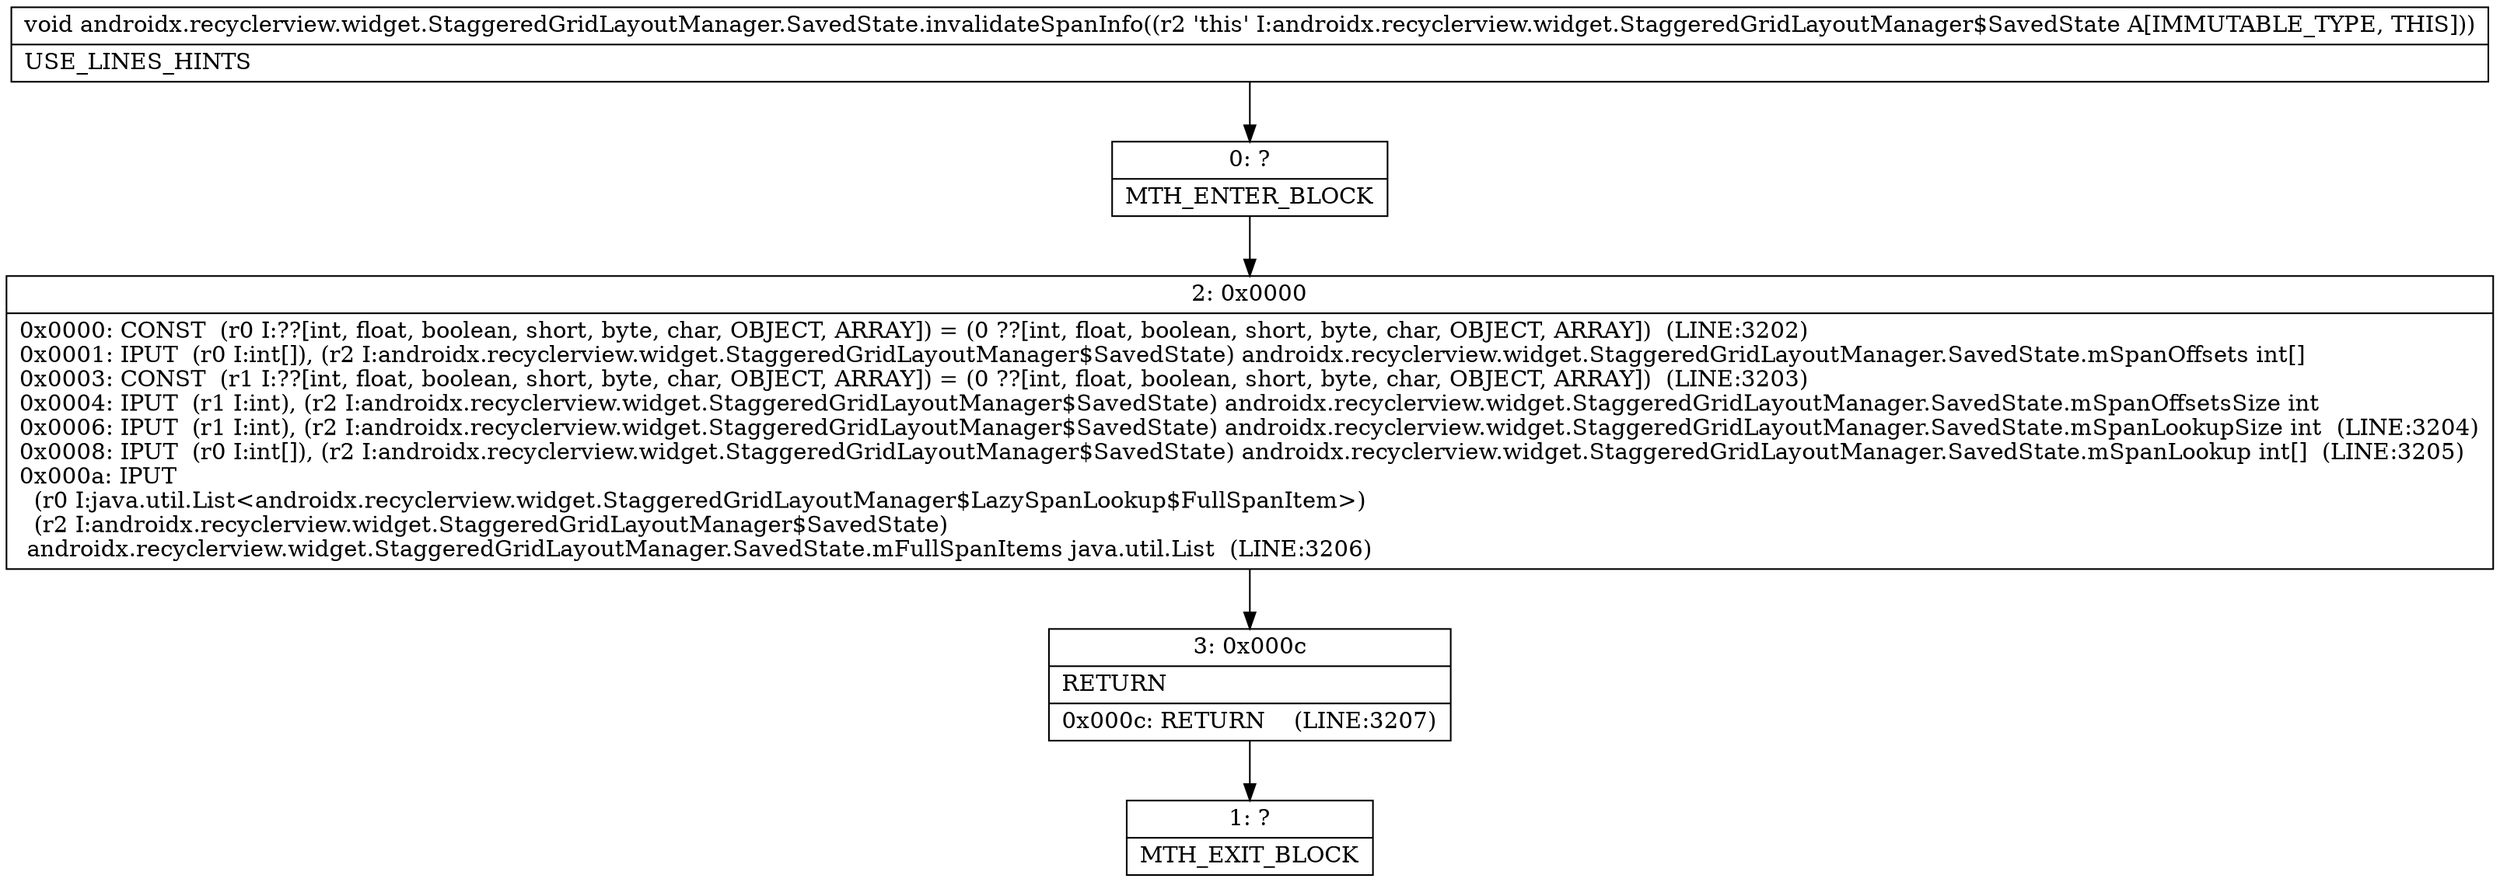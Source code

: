 digraph "CFG forandroidx.recyclerview.widget.StaggeredGridLayoutManager.SavedState.invalidateSpanInfo()V" {
Node_0 [shape=record,label="{0\:\ ?|MTH_ENTER_BLOCK\l}"];
Node_2 [shape=record,label="{2\:\ 0x0000|0x0000: CONST  (r0 I:??[int, float, boolean, short, byte, char, OBJECT, ARRAY]) = (0 ??[int, float, boolean, short, byte, char, OBJECT, ARRAY])  (LINE:3202)\l0x0001: IPUT  (r0 I:int[]), (r2 I:androidx.recyclerview.widget.StaggeredGridLayoutManager$SavedState) androidx.recyclerview.widget.StaggeredGridLayoutManager.SavedState.mSpanOffsets int[] \l0x0003: CONST  (r1 I:??[int, float, boolean, short, byte, char, OBJECT, ARRAY]) = (0 ??[int, float, boolean, short, byte, char, OBJECT, ARRAY])  (LINE:3203)\l0x0004: IPUT  (r1 I:int), (r2 I:androidx.recyclerview.widget.StaggeredGridLayoutManager$SavedState) androidx.recyclerview.widget.StaggeredGridLayoutManager.SavedState.mSpanOffsetsSize int \l0x0006: IPUT  (r1 I:int), (r2 I:androidx.recyclerview.widget.StaggeredGridLayoutManager$SavedState) androidx.recyclerview.widget.StaggeredGridLayoutManager.SavedState.mSpanLookupSize int  (LINE:3204)\l0x0008: IPUT  (r0 I:int[]), (r2 I:androidx.recyclerview.widget.StaggeredGridLayoutManager$SavedState) androidx.recyclerview.widget.StaggeredGridLayoutManager.SavedState.mSpanLookup int[]  (LINE:3205)\l0x000a: IPUT  \l  (r0 I:java.util.List\<androidx.recyclerview.widget.StaggeredGridLayoutManager$LazySpanLookup$FullSpanItem\>)\l  (r2 I:androidx.recyclerview.widget.StaggeredGridLayoutManager$SavedState)\l androidx.recyclerview.widget.StaggeredGridLayoutManager.SavedState.mFullSpanItems java.util.List  (LINE:3206)\l}"];
Node_3 [shape=record,label="{3\:\ 0x000c|RETURN\l|0x000c: RETURN    (LINE:3207)\l}"];
Node_1 [shape=record,label="{1\:\ ?|MTH_EXIT_BLOCK\l}"];
MethodNode[shape=record,label="{void androidx.recyclerview.widget.StaggeredGridLayoutManager.SavedState.invalidateSpanInfo((r2 'this' I:androidx.recyclerview.widget.StaggeredGridLayoutManager$SavedState A[IMMUTABLE_TYPE, THIS]))  | USE_LINES_HINTS\l}"];
MethodNode -> Node_0;Node_0 -> Node_2;
Node_2 -> Node_3;
Node_3 -> Node_1;
}

